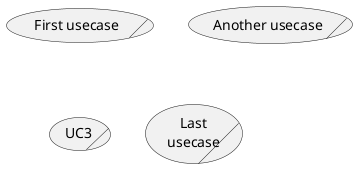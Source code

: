 @startuml
(First usecase)/
(Another usecase)/ as (UC2)
usecase/ UC3
usecase/ (Last\nusecase) as UC4
@enduml

@startuml
:First Actor:/
:Another\nactor:/ as Man2
actor/ Woman3
actor/ :Last actor: as Person1
@enduml